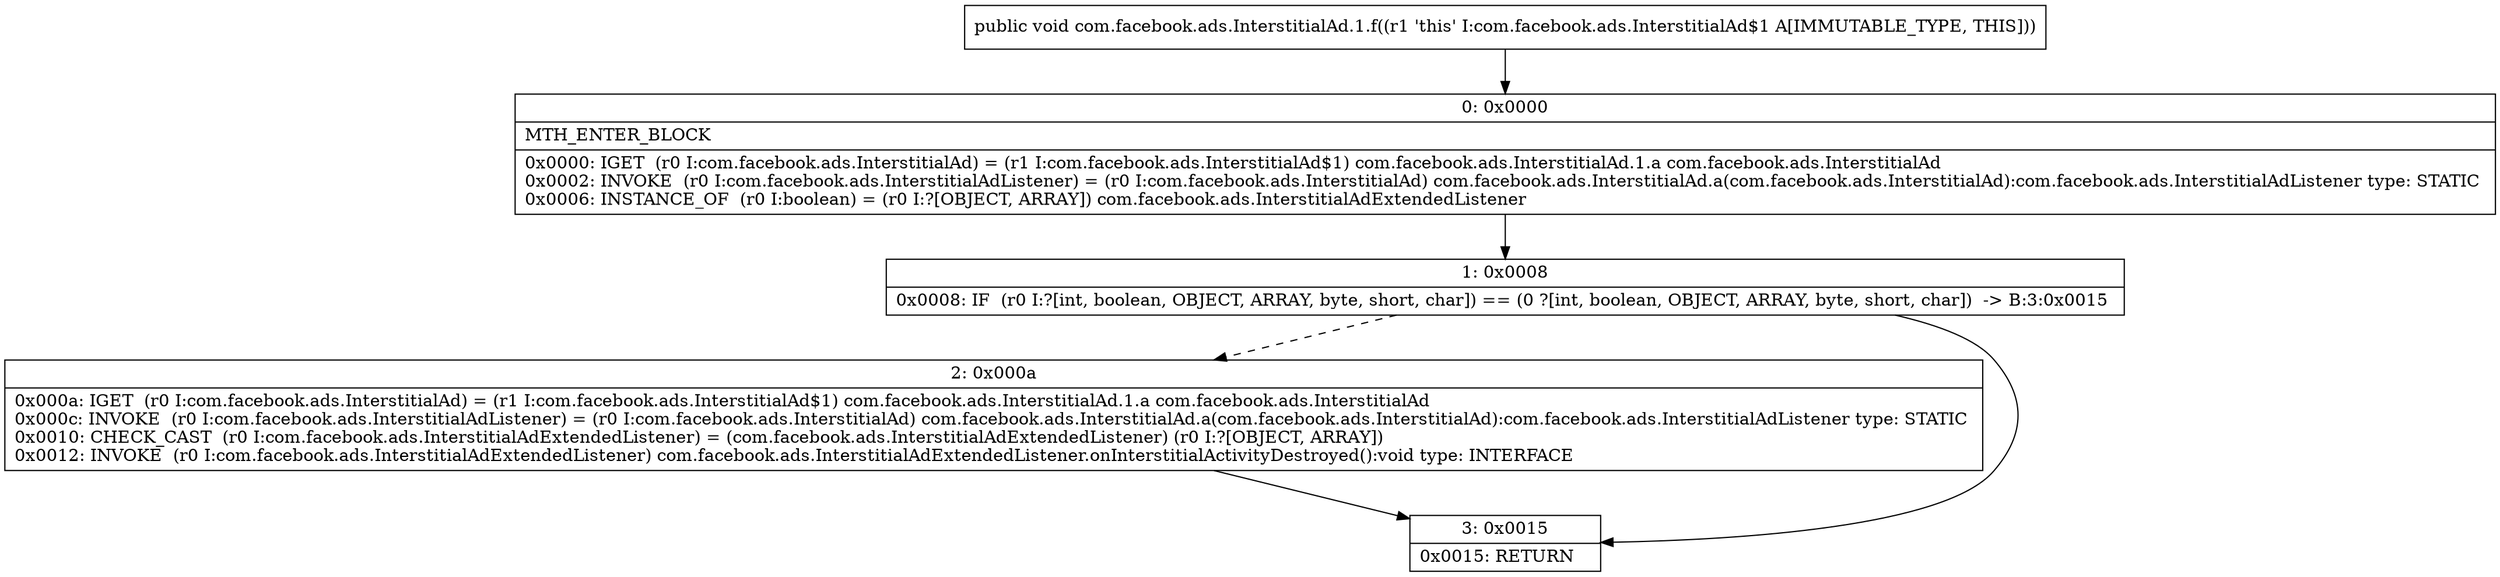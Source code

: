 digraph "CFG forcom.facebook.ads.InterstitialAd.1.f()V" {
Node_0 [shape=record,label="{0\:\ 0x0000|MTH_ENTER_BLOCK\l|0x0000: IGET  (r0 I:com.facebook.ads.InterstitialAd) = (r1 I:com.facebook.ads.InterstitialAd$1) com.facebook.ads.InterstitialAd.1.a com.facebook.ads.InterstitialAd \l0x0002: INVOKE  (r0 I:com.facebook.ads.InterstitialAdListener) = (r0 I:com.facebook.ads.InterstitialAd) com.facebook.ads.InterstitialAd.a(com.facebook.ads.InterstitialAd):com.facebook.ads.InterstitialAdListener type: STATIC \l0x0006: INSTANCE_OF  (r0 I:boolean) = (r0 I:?[OBJECT, ARRAY]) com.facebook.ads.InterstitialAdExtendedListener \l}"];
Node_1 [shape=record,label="{1\:\ 0x0008|0x0008: IF  (r0 I:?[int, boolean, OBJECT, ARRAY, byte, short, char]) == (0 ?[int, boolean, OBJECT, ARRAY, byte, short, char])  \-\> B:3:0x0015 \l}"];
Node_2 [shape=record,label="{2\:\ 0x000a|0x000a: IGET  (r0 I:com.facebook.ads.InterstitialAd) = (r1 I:com.facebook.ads.InterstitialAd$1) com.facebook.ads.InterstitialAd.1.a com.facebook.ads.InterstitialAd \l0x000c: INVOKE  (r0 I:com.facebook.ads.InterstitialAdListener) = (r0 I:com.facebook.ads.InterstitialAd) com.facebook.ads.InterstitialAd.a(com.facebook.ads.InterstitialAd):com.facebook.ads.InterstitialAdListener type: STATIC \l0x0010: CHECK_CAST  (r0 I:com.facebook.ads.InterstitialAdExtendedListener) = (com.facebook.ads.InterstitialAdExtendedListener) (r0 I:?[OBJECT, ARRAY]) \l0x0012: INVOKE  (r0 I:com.facebook.ads.InterstitialAdExtendedListener) com.facebook.ads.InterstitialAdExtendedListener.onInterstitialActivityDestroyed():void type: INTERFACE \l}"];
Node_3 [shape=record,label="{3\:\ 0x0015|0x0015: RETURN   \l}"];
MethodNode[shape=record,label="{public void com.facebook.ads.InterstitialAd.1.f((r1 'this' I:com.facebook.ads.InterstitialAd$1 A[IMMUTABLE_TYPE, THIS])) }"];
MethodNode -> Node_0;
Node_0 -> Node_1;
Node_1 -> Node_2[style=dashed];
Node_1 -> Node_3;
Node_2 -> Node_3;
}

